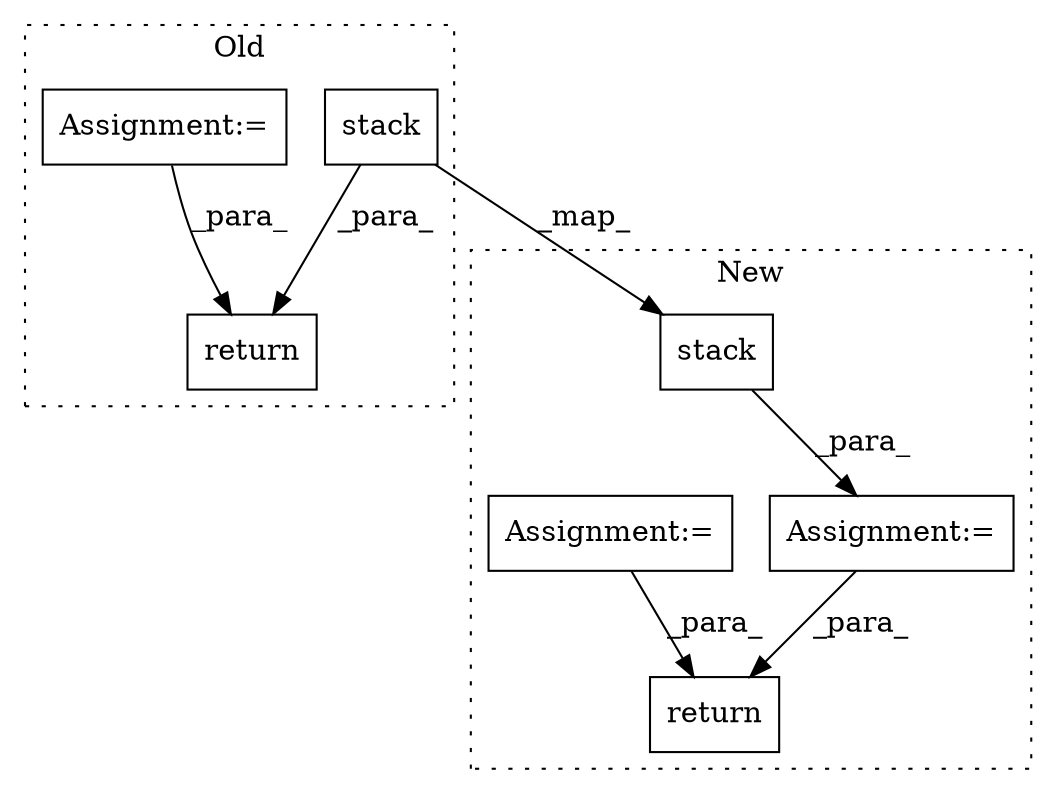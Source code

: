 digraph G {
subgraph cluster0 {
1 [label="stack" a="32" s="59708,59720" l="6,1" shape="box"];
4 [label="return" a="41" s="59760" l="7" shape="box"];
6 [label="Assignment:=" a="7" s="59325" l="1" shape="box"];
label = "Old";
style="dotted";
}
subgraph cluster1 {
2 [label="stack" a="32" s="60961,60976" l="6,1" shape="box"];
3 [label="Assignment:=" a="7" s="61079" l="1" shape="box"];
5 [label="return" a="41" s="61357" l="7" shape="box"];
7 [label="Assignment:=" a="7" s="61234" l="1" shape="box"];
label = "New";
style="dotted";
}
1 -> 4 [label="_para_"];
1 -> 2 [label="_map_"];
2 -> 3 [label="_para_"];
3 -> 5 [label="_para_"];
6 -> 4 [label="_para_"];
7 -> 5 [label="_para_"];
}